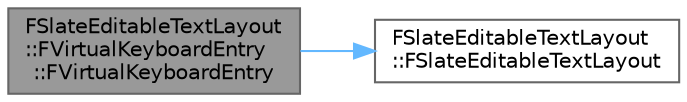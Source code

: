 digraph "FSlateEditableTextLayout::FVirtualKeyboardEntry::FVirtualKeyboardEntry"
{
 // INTERACTIVE_SVG=YES
 // LATEX_PDF_SIZE
  bgcolor="transparent";
  edge [fontname=Helvetica,fontsize=10,labelfontname=Helvetica,labelfontsize=10];
  node [fontname=Helvetica,fontsize=10,shape=box,height=0.2,width=0.4];
  rankdir="LR";
  Node1 [id="Node000001",label="FSlateEditableTextLayout\l::FVirtualKeyboardEntry\l::FVirtualKeyboardEntry",height=0.2,width=0.4,color="gray40", fillcolor="grey60", style="filled", fontcolor="black",tooltip=" "];
  Node1 -> Node2 [id="edge1_Node000001_Node000002",color="steelblue1",style="solid",tooltip=" "];
  Node2 [id="Node000002",label="FSlateEditableTextLayout\l::FSlateEditableTextLayout",height=0.2,width=0.4,color="grey40", fillcolor="white", style="filled",URL="$de/da2/classFSlateEditableTextLayout.html#a735ac9573275628b17a1777e9aa627b3",tooltip=" "];
}
